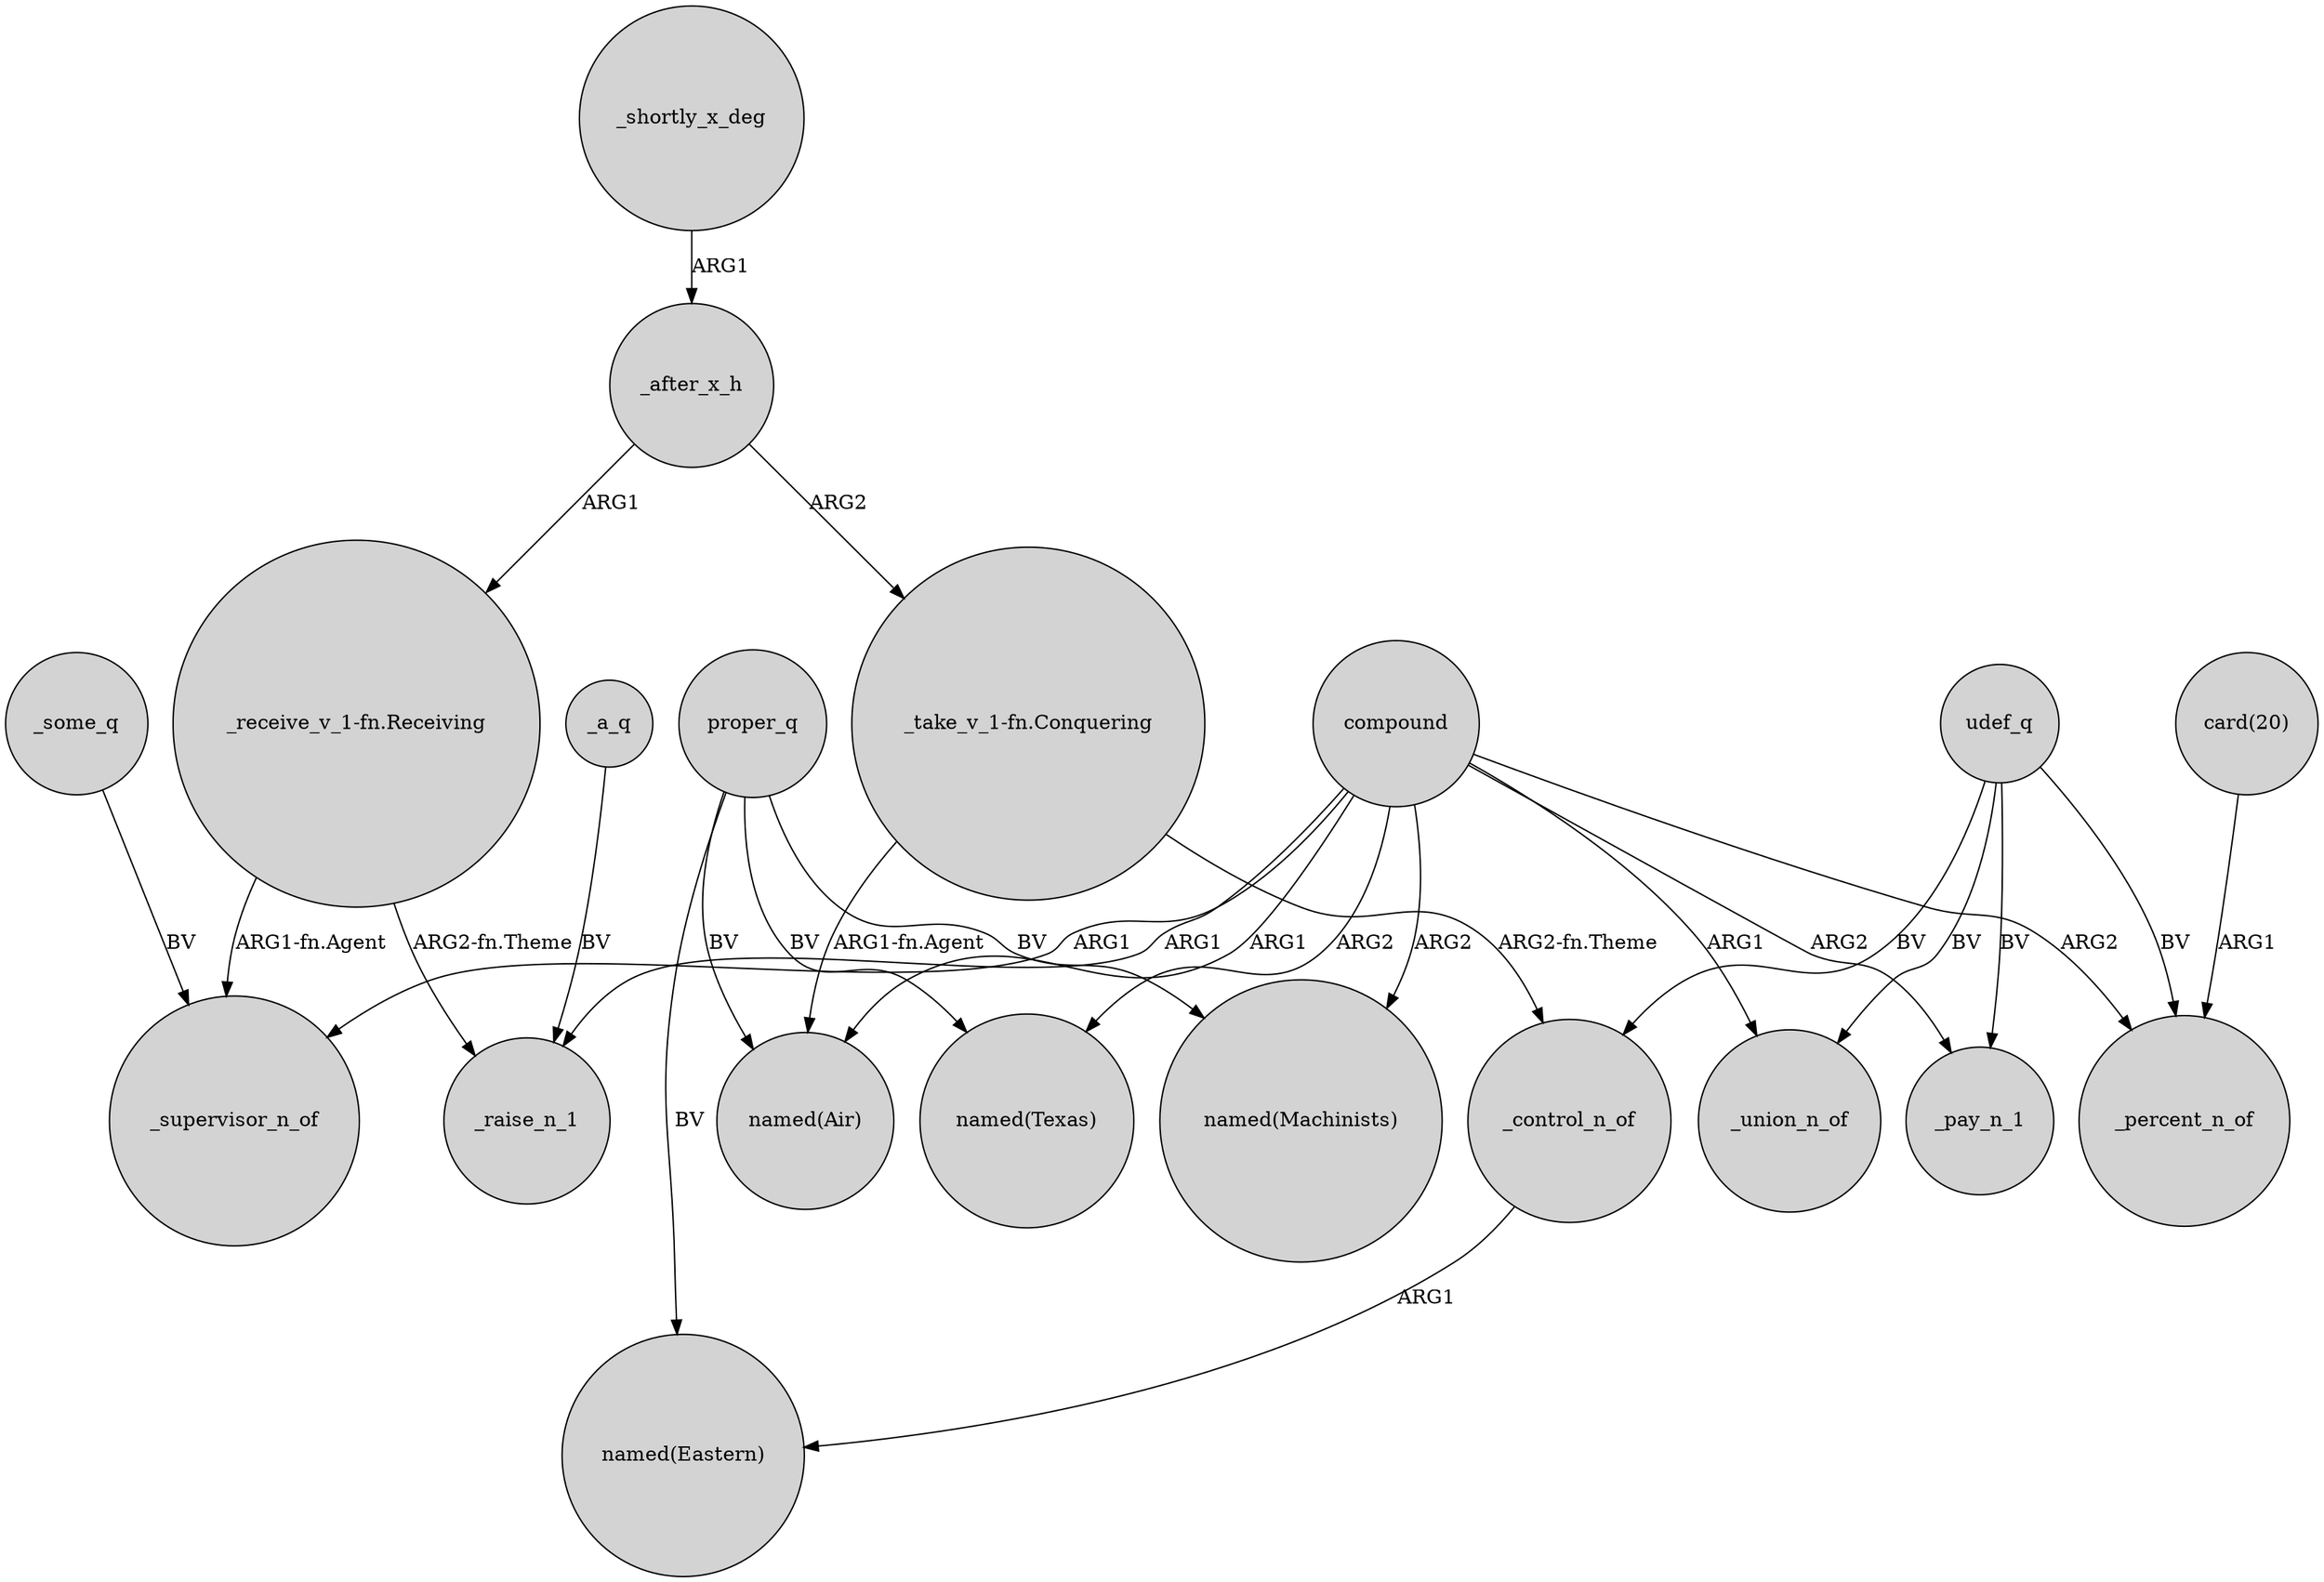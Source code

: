 digraph {
	node [shape=circle style=filled]
	_some_q -> _supervisor_n_of [label=BV]
	"_receive_v_1-fn.Receiving" -> _supervisor_n_of [label="ARG1-fn.Agent"]
	"_take_v_1-fn.Conquering" -> _control_n_of [label="ARG2-fn.Theme"]
	compound -> _supervisor_n_of [label=ARG1]
	"_take_v_1-fn.Conquering" -> "named(Air)" [label="ARG1-fn.Agent"]
	udef_q -> _control_n_of [label=BV]
	compound -> "named(Machinists)" [label=ARG2]
	"_receive_v_1-fn.Receiving" -> _raise_n_1 [label="ARG2-fn.Theme"]
	proper_q -> "named(Air)" [label=BV]
	_after_x_h -> "_receive_v_1-fn.Receiving" [label=ARG1]
	udef_q -> _union_n_of [label=BV]
	_a_q -> _raise_n_1 [label=BV]
	compound -> _percent_n_of [label=ARG2]
	proper_q -> "named(Eastern)" [label=BV]
	compound -> _raise_n_1 [label=ARG1]
	proper_q -> "named(Machinists)" [label=BV]
	_control_n_of -> "named(Eastern)" [label=ARG1]
	proper_q -> "named(Texas)" [label=BV]
	_after_x_h -> "_take_v_1-fn.Conquering" [label=ARG2]
	compound -> "named(Air)" [label=ARG1]
	compound -> _pay_n_1 [label=ARG2]
	compound -> "named(Texas)" [label=ARG2]
	udef_q -> _percent_n_of [label=BV]
	compound -> _union_n_of [label=ARG1]
	_shortly_x_deg -> _after_x_h [label=ARG1]
	udef_q -> _pay_n_1 [label=BV]
	"card(20)" -> _percent_n_of [label=ARG1]
}
